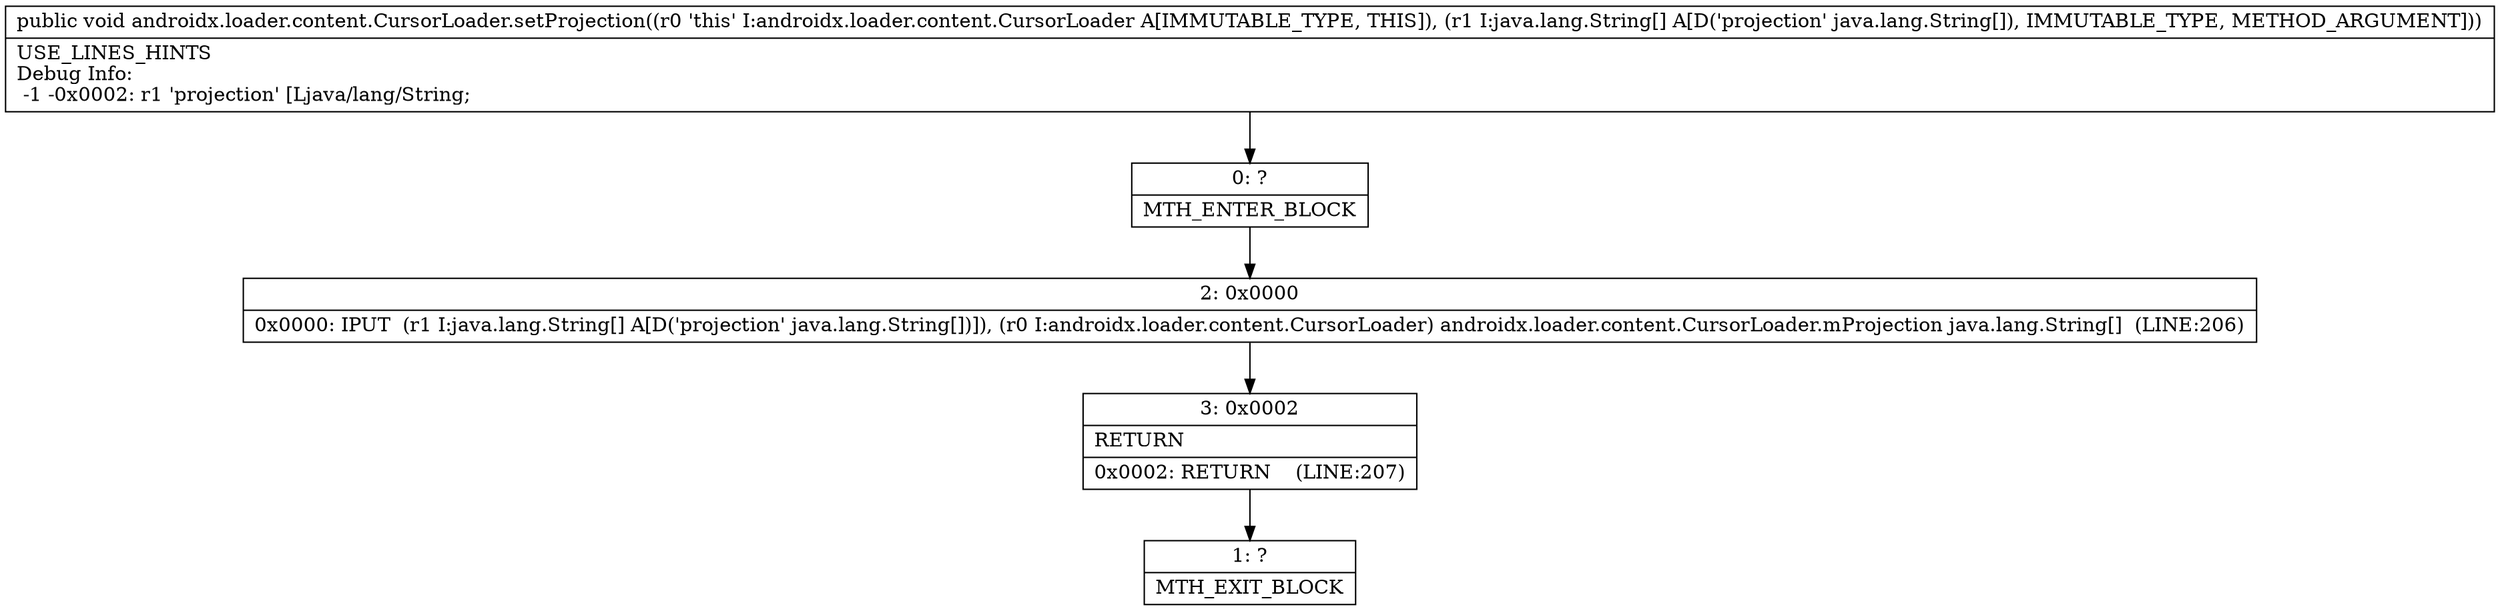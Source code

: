 digraph "CFG forandroidx.loader.content.CursorLoader.setProjection([Ljava\/lang\/String;)V" {
Node_0 [shape=record,label="{0\:\ ?|MTH_ENTER_BLOCK\l}"];
Node_2 [shape=record,label="{2\:\ 0x0000|0x0000: IPUT  (r1 I:java.lang.String[] A[D('projection' java.lang.String[])]), (r0 I:androidx.loader.content.CursorLoader) androidx.loader.content.CursorLoader.mProjection java.lang.String[]  (LINE:206)\l}"];
Node_3 [shape=record,label="{3\:\ 0x0002|RETURN\l|0x0002: RETURN    (LINE:207)\l}"];
Node_1 [shape=record,label="{1\:\ ?|MTH_EXIT_BLOCK\l}"];
MethodNode[shape=record,label="{public void androidx.loader.content.CursorLoader.setProjection((r0 'this' I:androidx.loader.content.CursorLoader A[IMMUTABLE_TYPE, THIS]), (r1 I:java.lang.String[] A[D('projection' java.lang.String[]), IMMUTABLE_TYPE, METHOD_ARGUMENT]))  | USE_LINES_HINTS\lDebug Info:\l  \-1 \-0x0002: r1 'projection' [Ljava\/lang\/String;\l}"];
MethodNode -> Node_0;Node_0 -> Node_2;
Node_2 -> Node_3;
Node_3 -> Node_1;
}

